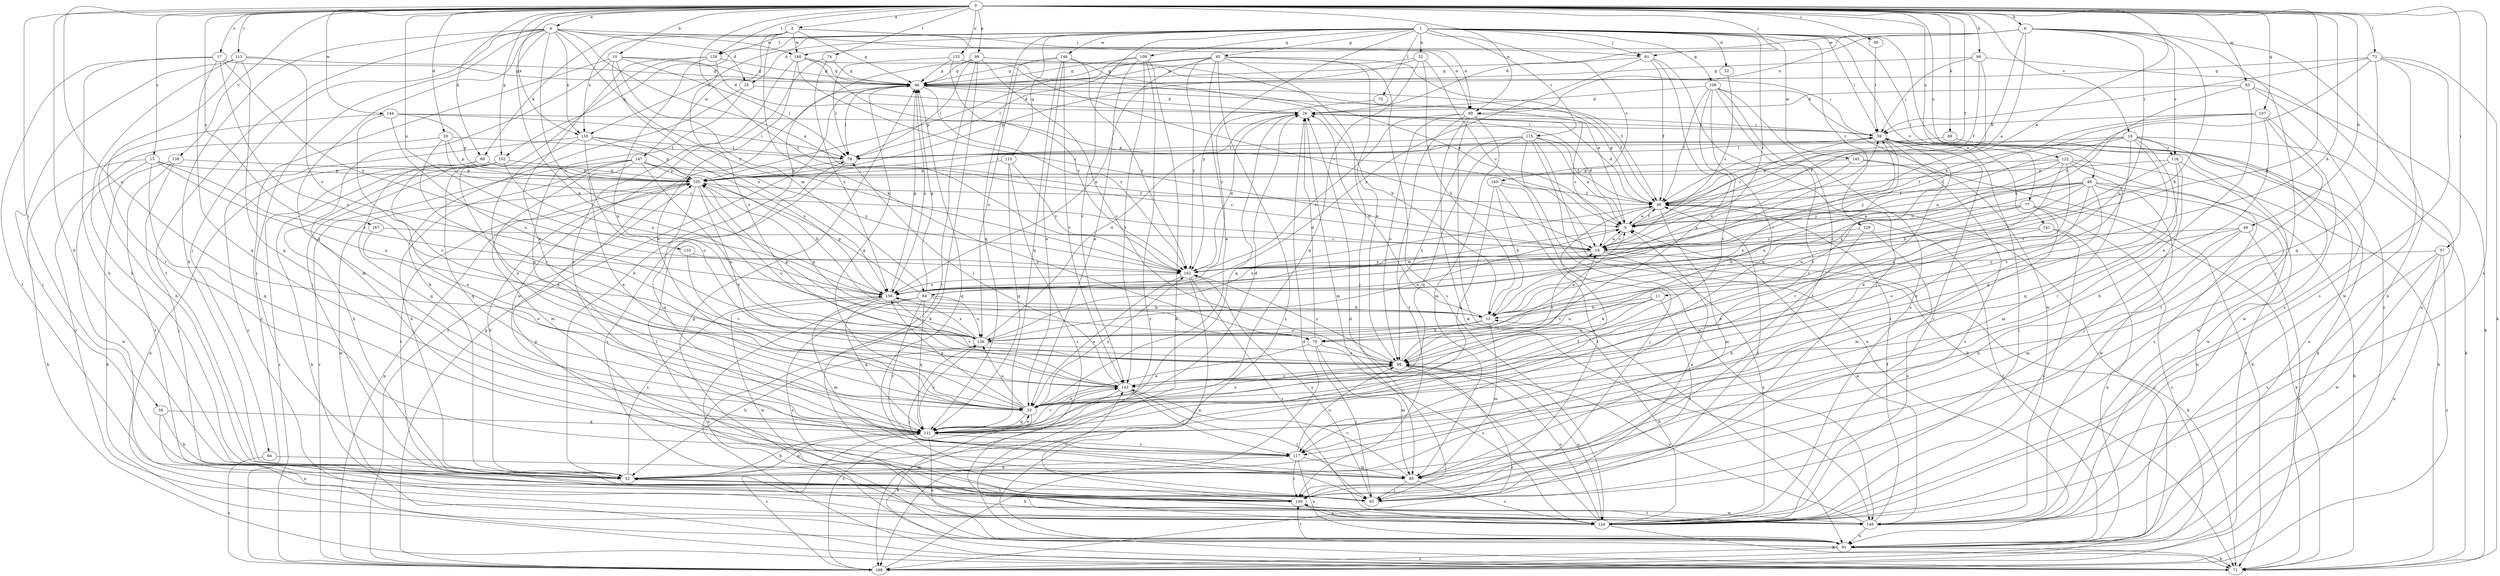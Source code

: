 strict digraph  {
0;
1;
2;
4;
5;
6;
10;
11;
12;
15;
17;
18;
19;
20;
22;
25;
26;
32;
33;
39;
45;
46;
48;
52;
56;
57;
58;
59;
61;
64;
65;
66;
68;
69;
70;
71;
73;
74;
75;
77;
78;
83;
84;
85;
86;
90;
91;
98;
99;
102;
105;
107;
108;
109;
110;
111;
113;
115;
116;
117;
122;
124;
128;
129;
130;
132;
133;
136;
139;
140;
141;
143;
144;
145;
146;
147;
148;
149;
155;
156;
162;
167;
168;
0 -> 2  [label=a];
0 -> 4  [label=a];
0 -> 5  [label=a];
0 -> 6  [label=b];
0 -> 10  [label=b];
0 -> 11  [label=b];
0 -> 12  [label=b];
0 -> 15  [label=c];
0 -> 17  [label=c];
0 -> 18  [label=c];
0 -> 20  [label=d];
0 -> 39  [label=f];
0 -> 48  [label=h];
0 -> 52  [label=h];
0 -> 56  [label=i];
0 -> 57  [label=i];
0 -> 58  [label=i];
0 -> 61  [label=j];
0 -> 66  [label=k];
0 -> 68  [label=k];
0 -> 69  [label=k];
0 -> 73  [label=l];
0 -> 74  [label=l];
0 -> 83  [label=m];
0 -> 86  [label=n];
0 -> 90  [label=n];
0 -> 99  [label=p];
0 -> 102  [label=p];
0 -> 107  [label=q];
0 -> 113  [label=r];
0 -> 122  [label=s];
0 -> 124  [label=s];
0 -> 128  [label=t];
0 -> 132  [label=u];
0 -> 133  [label=u];
0 -> 136  [label=u];
0 -> 139  [label=v];
0 -> 144  [label=w];
0 -> 155  [label=x];
0 -> 162  [label=y];
0 -> 167  [label=z];
1 -> 19  [label=c];
1 -> 22  [label=d];
1 -> 25  [label=d];
1 -> 32  [label=e];
1 -> 45  [label=g];
1 -> 59  [label=i];
1 -> 61  [label=j];
1 -> 75  [label=l];
1 -> 77  [label=l];
1 -> 102  [label=p];
1 -> 108  [label=q];
1 -> 109  [label=q];
1 -> 110  [label=q];
1 -> 111  [label=q];
1 -> 115  [label=r];
1 -> 128  [label=t];
1 -> 129  [label=t];
1 -> 140  [label=v];
1 -> 141  [label=v];
1 -> 143  [label=v];
1 -> 145  [label=w];
1 -> 146  [label=w];
1 -> 155  [label=x];
1 -> 162  [label=y];
1 -> 168  [label=z];
2 -> 46  [label=g];
2 -> 61  [label=j];
2 -> 69  [label=k];
2 -> 70  [label=k];
2 -> 90  [label=n];
2 -> 147  [label=w];
2 -> 148  [label=w];
2 -> 155  [label=x];
4 -> 5  [label=a];
4 -> 25  [label=d];
4 -> 52  [label=h];
4 -> 64  [label=j];
4 -> 65  [label=j];
4 -> 70  [label=k];
4 -> 90  [label=n];
4 -> 111  [label=q];
4 -> 130  [label=t];
4 -> 148  [label=w];
4 -> 155  [label=x];
4 -> 156  [label=x];
4 -> 162  [label=y];
5 -> 19  [label=c];
5 -> 26  [label=d];
5 -> 39  [label=f];
5 -> 59  [label=i];
5 -> 84  [label=m];
6 -> 5  [label=a];
6 -> 12  [label=b];
6 -> 26  [label=d];
6 -> 39  [label=f];
6 -> 65  [label=j];
6 -> 90  [label=n];
6 -> 91  [label=n];
6 -> 116  [label=r];
6 -> 136  [label=u];
6 -> 148  [label=w];
10 -> 26  [label=d];
10 -> 46  [label=g];
10 -> 78  [label=l];
10 -> 84  [label=m];
10 -> 85  [label=m];
10 -> 156  [label=x];
10 -> 168  [label=z];
11 -> 12  [label=b];
11 -> 70  [label=k];
11 -> 98  [label=o];
11 -> 130  [label=t];
11 -> 136  [label=u];
12 -> 26  [label=d];
12 -> 59  [label=i];
12 -> 70  [label=k];
12 -> 85  [label=m];
12 -> 136  [label=u];
15 -> 71  [label=k];
15 -> 105  [label=p];
15 -> 111  [label=q];
15 -> 136  [label=u];
15 -> 149  [label=w];
15 -> 156  [label=x];
17 -> 46  [label=g];
17 -> 52  [label=h];
17 -> 111  [label=q];
17 -> 130  [label=t];
17 -> 136  [label=u];
17 -> 162  [label=y];
18 -> 39  [label=f];
18 -> 71  [label=k];
18 -> 78  [label=l];
18 -> 111  [label=q];
18 -> 116  [label=r];
18 -> 117  [label=r];
18 -> 143  [label=v];
18 -> 149  [label=w];
18 -> 162  [label=y];
19 -> 5  [label=a];
19 -> 71  [label=k];
19 -> 124  [label=s];
19 -> 162  [label=y];
20 -> 19  [label=c];
20 -> 78  [label=l];
20 -> 105  [label=p];
20 -> 124  [label=s];
20 -> 143  [label=v];
22 -> 19  [label=c];
25 -> 26  [label=d];
25 -> 52  [label=h];
25 -> 111  [label=q];
26 -> 59  [label=i];
26 -> 85  [label=m];
26 -> 111  [label=q];
32 -> 12  [label=b];
32 -> 19  [label=c];
32 -> 46  [label=g];
32 -> 105  [label=p];
32 -> 111  [label=q];
33 -> 46  [label=g];
33 -> 71  [label=k];
33 -> 98  [label=o];
33 -> 111  [label=q];
33 -> 136  [label=u];
33 -> 156  [label=x];
33 -> 162  [label=y];
39 -> 5  [label=a];
39 -> 26  [label=d];
39 -> 46  [label=g];
39 -> 85  [label=m];
39 -> 136  [label=u];
39 -> 168  [label=z];
45 -> 33  [label=e];
45 -> 39  [label=f];
45 -> 46  [label=g];
45 -> 65  [label=j];
45 -> 78  [label=l];
45 -> 98  [label=o];
45 -> 124  [label=s];
45 -> 156  [label=x];
45 -> 162  [label=y];
45 -> 168  [label=z];
46 -> 26  [label=d];
46 -> 39  [label=f];
46 -> 78  [label=l];
46 -> 156  [label=x];
46 -> 162  [label=y];
46 -> 168  [label=z];
48 -> 19  [label=c];
48 -> 52  [label=h];
48 -> 85  [label=m];
48 -> 98  [label=o];
48 -> 168  [label=z];
52 -> 39  [label=f];
52 -> 111  [label=q];
52 -> 130  [label=t];
52 -> 156  [label=x];
56 -> 52  [label=h];
56 -> 91  [label=n];
56 -> 111  [label=q];
57 -> 91  [label=n];
57 -> 124  [label=s];
57 -> 149  [label=w];
57 -> 162  [label=y];
57 -> 168  [label=z];
58 -> 59  [label=i];
59 -> 71  [label=k];
59 -> 78  [label=l];
59 -> 98  [label=o];
59 -> 117  [label=r];
59 -> 143  [label=v];
59 -> 168  [label=z];
61 -> 39  [label=f];
61 -> 46  [label=g];
61 -> 65  [label=j];
61 -> 98  [label=o];
61 -> 156  [label=x];
64 -> 85  [label=m];
64 -> 168  [label=z];
65 -> 5  [label=a];
65 -> 39  [label=f];
65 -> 46  [label=g];
65 -> 162  [label=y];
66 -> 5  [label=a];
66 -> 39  [label=f];
66 -> 46  [label=g];
66 -> 59  [label=i];
66 -> 91  [label=n];
68 -> 78  [label=l];
68 -> 91  [label=n];
69 -> 19  [label=c];
69 -> 33  [label=e];
69 -> 91  [label=n];
69 -> 105  [label=p];
69 -> 111  [label=q];
70 -> 5  [label=a];
70 -> 26  [label=d];
70 -> 33  [label=e];
70 -> 65  [label=j];
70 -> 85  [label=m];
70 -> 105  [label=p];
70 -> 124  [label=s];
73 -> 46  [label=g];
73 -> 59  [label=i];
73 -> 71  [label=k];
73 -> 111  [label=q];
73 -> 124  [label=s];
73 -> 149  [label=w];
73 -> 162  [label=y];
74 -> 46  [label=g];
74 -> 149  [label=w];
74 -> 156  [label=x];
75 -> 162  [label=y];
77 -> 5  [label=a];
77 -> 12  [label=b];
77 -> 71  [label=k];
77 -> 85  [label=m];
77 -> 156  [label=x];
77 -> 168  [label=z];
78 -> 105  [label=p];
78 -> 124  [label=s];
83 -> 26  [label=d];
83 -> 33  [label=e];
83 -> 71  [label=k];
83 -> 124  [label=s];
83 -> 156  [label=x];
84 -> 12  [label=b];
84 -> 46  [label=g];
84 -> 59  [label=i];
84 -> 91  [label=n];
84 -> 105  [label=p];
84 -> 111  [label=q];
84 -> 117  [label=r];
84 -> 124  [label=s];
84 -> 136  [label=u];
85 -> 65  [label=j];
85 -> 124  [label=s];
85 -> 143  [label=v];
86 -> 5  [label=a];
86 -> 19  [label=c];
86 -> 33  [label=e];
86 -> 39  [label=f];
86 -> 71  [label=k];
86 -> 91  [label=n];
86 -> 117  [label=r];
86 -> 136  [label=u];
86 -> 149  [label=w];
86 -> 156  [label=x];
90 -> 19  [label=c];
90 -> 59  [label=i];
90 -> 85  [label=m];
90 -> 91  [label=n];
90 -> 98  [label=o];
90 -> 130  [label=t];
90 -> 149  [label=w];
90 -> 156  [label=x];
91 -> 39  [label=f];
91 -> 46  [label=g];
91 -> 71  [label=k];
91 -> 130  [label=t];
91 -> 168  [label=z];
98 -> 19  [label=c];
98 -> 124  [label=s];
98 -> 143  [label=v];
98 -> 162  [label=y];
98 -> 168  [label=z];
99 -> 5  [label=a];
99 -> 46  [label=g];
99 -> 52  [label=h];
99 -> 71  [label=k];
99 -> 78  [label=l];
99 -> 98  [label=o];
99 -> 130  [label=t];
102 -> 33  [label=e];
102 -> 52  [label=h];
102 -> 71  [label=k];
102 -> 105  [label=p];
102 -> 111  [label=q];
102 -> 156  [label=x];
102 -> 168  [label=z];
105 -> 39  [label=f];
105 -> 52  [label=h];
105 -> 59  [label=i];
105 -> 98  [label=o];
105 -> 111  [label=q];
105 -> 130  [label=t];
105 -> 143  [label=v];
105 -> 149  [label=w];
107 -> 5  [label=a];
107 -> 19  [label=c];
107 -> 52  [label=h];
107 -> 59  [label=i];
107 -> 130  [label=t];
107 -> 149  [label=w];
108 -> 26  [label=d];
108 -> 39  [label=f];
108 -> 111  [label=q];
108 -> 117  [label=r];
108 -> 124  [label=s];
108 -> 130  [label=t];
108 -> 143  [label=v];
108 -> 149  [label=w];
109 -> 33  [label=e];
109 -> 46  [label=g];
109 -> 71  [label=k];
109 -> 105  [label=p];
109 -> 143  [label=v];
109 -> 168  [label=z];
110 -> 105  [label=p];
110 -> 111  [label=q];
110 -> 124  [label=s];
110 -> 162  [label=y];
111 -> 26  [label=d];
111 -> 33  [label=e];
111 -> 52  [label=h];
111 -> 91  [label=n];
111 -> 117  [label=r];
111 -> 136  [label=u];
111 -> 143  [label=v];
111 -> 168  [label=z];
113 -> 46  [label=g];
113 -> 52  [label=h];
113 -> 65  [label=j];
113 -> 111  [label=q];
113 -> 117  [label=r];
113 -> 156  [label=x];
115 -> 5  [label=a];
115 -> 39  [label=f];
115 -> 71  [label=k];
115 -> 78  [label=l];
115 -> 91  [label=n];
115 -> 98  [label=o];
115 -> 111  [label=q];
115 -> 149  [label=w];
116 -> 12  [label=b];
116 -> 65  [label=j];
116 -> 105  [label=p];
116 -> 111  [label=q];
116 -> 149  [label=w];
117 -> 52  [label=h];
117 -> 85  [label=m];
117 -> 91  [label=n];
117 -> 98  [label=o];
117 -> 130  [label=t];
122 -> 33  [label=e];
122 -> 39  [label=f];
122 -> 71  [label=k];
122 -> 85  [label=m];
122 -> 98  [label=o];
122 -> 105  [label=p];
122 -> 124  [label=s];
122 -> 162  [label=y];
124 -> 12  [label=b];
124 -> 26  [label=d];
124 -> 59  [label=i];
124 -> 71  [label=k];
124 -> 98  [label=o];
128 -> 33  [label=e];
128 -> 46  [label=g];
128 -> 65  [label=j];
128 -> 98  [label=o];
128 -> 136  [label=u];
129 -> 19  [label=c];
129 -> 52  [label=h];
129 -> 124  [label=s];
130 -> 59  [label=i];
130 -> 105  [label=p];
130 -> 124  [label=s];
130 -> 143  [label=v];
130 -> 149  [label=w];
132 -> 5  [label=a];
132 -> 19  [label=c];
132 -> 46  [label=g];
132 -> 78  [label=l];
132 -> 162  [label=y];
133 -> 143  [label=v];
133 -> 162  [label=y];
136 -> 5  [label=a];
136 -> 26  [label=d];
136 -> 52  [label=h];
136 -> 65  [label=j];
136 -> 98  [label=o];
136 -> 105  [label=p];
136 -> 156  [label=x];
139 -> 65  [label=j];
139 -> 71  [label=k];
139 -> 105  [label=p];
139 -> 130  [label=t];
140 -> 12  [label=b];
140 -> 39  [label=f];
140 -> 65  [label=j];
140 -> 111  [label=q];
140 -> 130  [label=t];
141 -> 19  [label=c];
141 -> 33  [label=e];
141 -> 91  [label=n];
141 -> 124  [label=s];
143 -> 19  [label=c];
143 -> 33  [label=e];
143 -> 65  [label=j];
143 -> 78  [label=l];
143 -> 117  [label=r];
143 -> 168  [label=z];
144 -> 52  [label=h];
144 -> 59  [label=i];
144 -> 78  [label=l];
144 -> 105  [label=p];
144 -> 136  [label=u];
144 -> 143  [label=v];
145 -> 71  [label=k];
145 -> 105  [label=p];
145 -> 124  [label=s];
145 -> 156  [label=x];
146 -> 12  [label=b];
146 -> 33  [label=e];
146 -> 46  [label=g];
146 -> 111  [label=q];
146 -> 136  [label=u];
146 -> 143  [label=v];
146 -> 162  [label=y];
147 -> 12  [label=b];
147 -> 33  [label=e];
147 -> 52  [label=h];
147 -> 85  [label=m];
147 -> 98  [label=o];
147 -> 105  [label=p];
147 -> 162  [label=y];
147 -> 168  [label=z];
148 -> 5  [label=a];
148 -> 19  [label=c];
148 -> 33  [label=e];
148 -> 46  [label=g];
148 -> 59  [label=i];
148 -> 117  [label=r];
149 -> 5  [label=a];
149 -> 39  [label=f];
149 -> 52  [label=h];
149 -> 78  [label=l];
149 -> 91  [label=n];
149 -> 98  [label=o];
149 -> 130  [label=t];
155 -> 33  [label=e];
155 -> 78  [label=l];
155 -> 98  [label=o];
155 -> 105  [label=p];
155 -> 124  [label=s];
155 -> 156  [label=x];
156 -> 12  [label=b];
156 -> 46  [label=g];
156 -> 85  [label=m];
156 -> 111  [label=q];
156 -> 143  [label=v];
156 -> 149  [label=w];
162 -> 26  [label=d];
162 -> 33  [label=e];
162 -> 91  [label=n];
162 -> 124  [label=s];
162 -> 156  [label=x];
167 -> 19  [label=c];
167 -> 33  [label=e];
168 -> 26  [label=d];
168 -> 46  [label=g];
168 -> 105  [label=p];
}
